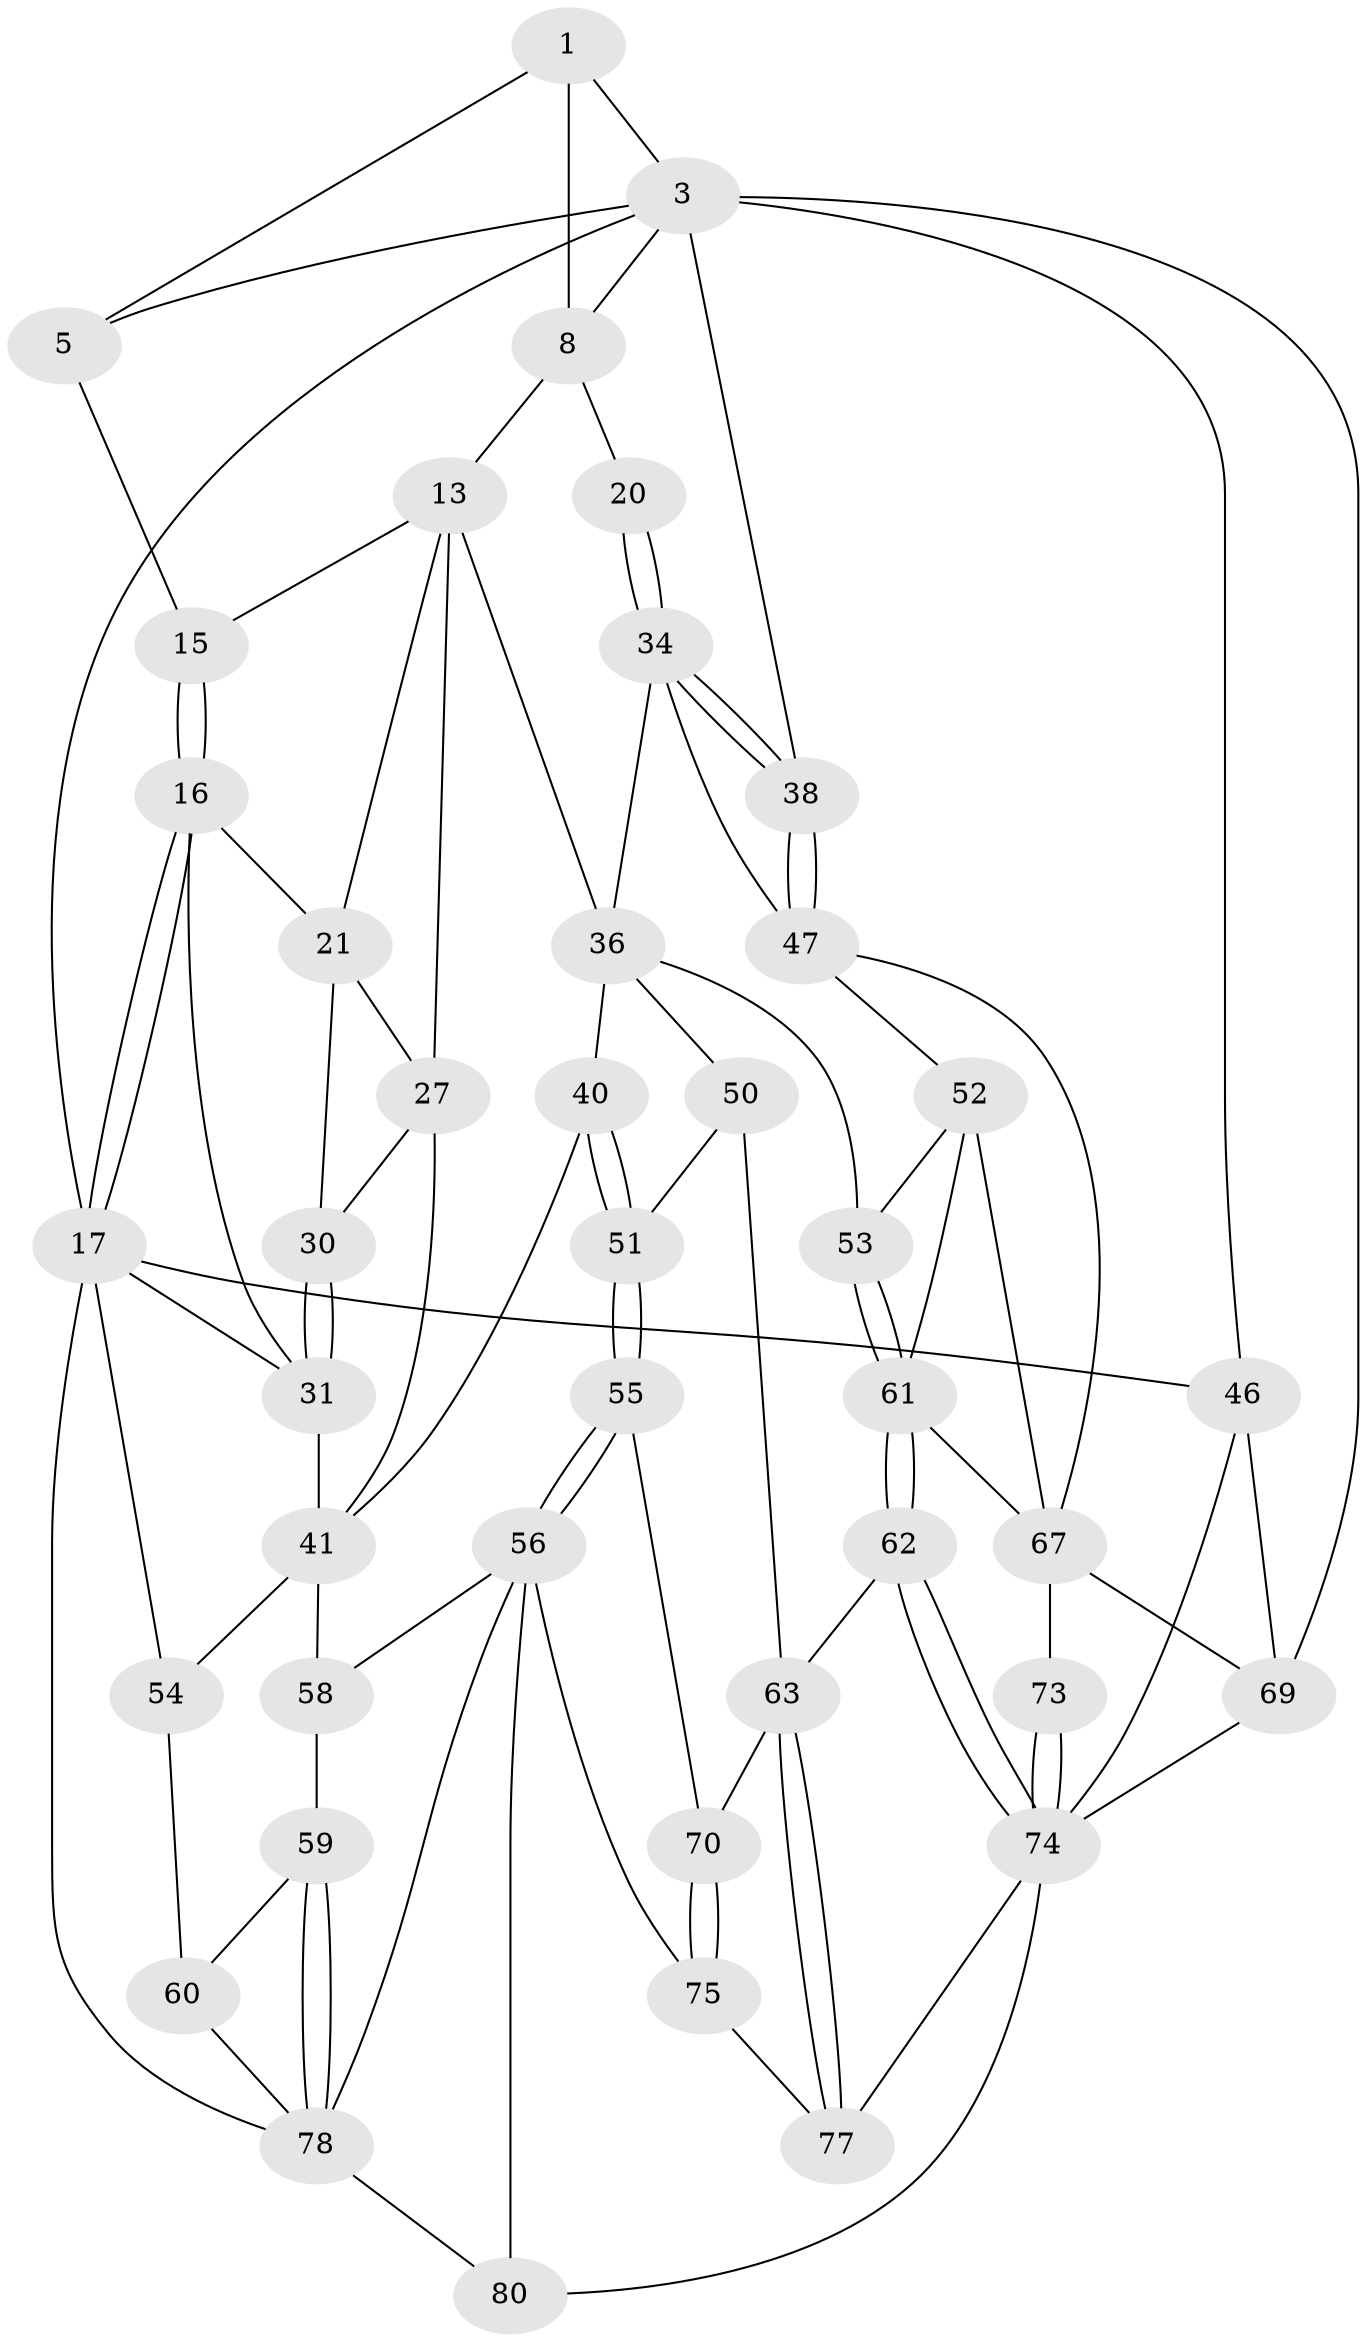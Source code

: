 // original degree distribution, {3: 0.023809523809523808, 5: 0.5476190476190477, 6: 0.20238095238095238, 4: 0.2261904761904762}
// Generated by graph-tools (version 1.1) at 2025/16/03/09/25 04:16:48]
// undirected, 42 vertices, 95 edges
graph export_dot {
graph [start="1"]
  node [color=gray90,style=filled];
  1 [pos="+0.5556939550578226+0",super="+2+6"];
  3 [pos="+1+0",super="+4+11"];
  5 [pos="+0.3430553100894206+0",super="+7"];
  8 [pos="+0.8267017386337189+0",super="+9+12"];
  13 [pos="+0.5197346026293334+0.1422709739986193",super="+19+14"];
  15 [pos="+0.39544127311138016+0.09670070457943633"];
  16 [pos="+0+0.011130138940363795",super="+24"];
  17 [pos="+0+0",super="+39"];
  20 [pos="+0.7507339816037204+0.31391242603323527"];
  21 [pos="+0.3848889717771171+0.16327518019775775",super="+22"];
  27 [pos="+0.45007475824063226+0.36216978078592216",super="+28+33"];
  30 [pos="+0.25333749322455973+0.4484823941128694"];
  31 [pos="+0.15993925348521953+0.5507390290765348",super="+32"];
  34 [pos="+0.7838635259674338+0.43600925197290397",super="+35"];
  36 [pos="+0.622989834716763+0.5723050816030931",super="+49+37"];
  38 [pos="+1+0.5245741116832687"];
  40 [pos="+0.4144657024138252+0.6281391597254268"];
  41 [pos="+0.34865019877701797+0.6084530577269628",super="+42"];
  46 [pos="+0+1"];
  47 [pos="+1+0.5389793740238529",super="+48"];
  50 [pos="+0.6129917317464912+0.7066376420416595"];
  51 [pos="+0.464093337929795+0.7222899554674044"];
  52 [pos="+0.8159222661726785+0.692923688776126",super="+65"];
  53 [pos="+0.7238087791506226+0.7099804300154923"];
  54 [pos="+0.10661632795815354+0.700915523361136"];
  55 [pos="+0.4491107947755512+0.7887147751420449"];
  56 [pos="+0.3524212054995844+0.8223985655853997",super="+76+57"];
  58 [pos="+0.3060791807010085+0.6502039475257742"];
  59 [pos="+0.19331202429197128+0.8135757427251996"];
  60 [pos="+0.13542040493006813+0.7977224413659205"];
  61 [pos="+0.7084359233354229+0.8499995693200151",super="+66"];
  62 [pos="+0.6871428935948587+0.8661255378787005"];
  63 [pos="+0.6528710114936239+0.8538158432622938",super="+64"];
  67 [pos="+0.9740791208381693+0.7595086057878266",super="+71+68"];
  69 [pos="+1+1"];
  70 [pos="+0.47361416221735+0.8160191403276118"];
  73 [pos="+0.8484770219130836+1"];
  74 [pos="+0.8310604309091738+1",super="+79"];
  75 [pos="+0.49095619140063623+0.8962566945554734"];
  77 [pos="+0.5669766496923928+0.918676654682878"];
  78 [pos="+0.26919753743017444+0.8440346442726392",super="+81"];
  80 [pos="+0.337507890752168+1"];
  1 -- 8 [weight=2];
  1 -- 3;
  1 -- 5;
  3 -- 69;
  3 -- 17;
  3 -- 5;
  3 -- 46;
  3 -- 38;
  3 -- 8;
  5 -- 15;
  8 -- 20 [weight=2];
  8 -- 13 [weight=2];
  13 -- 21 [weight=2];
  13 -- 27;
  13 -- 36;
  13 -- 15;
  15 -- 16;
  15 -- 16;
  16 -- 17;
  16 -- 17;
  16 -- 21;
  16 -- 31;
  17 -- 54;
  17 -- 78;
  17 -- 46;
  17 -- 31;
  20 -- 34;
  20 -- 34;
  21 -- 27 [weight=2];
  21 -- 30;
  27 -- 41;
  27 -- 30;
  30 -- 31;
  30 -- 31;
  31 -- 41;
  34 -- 38;
  34 -- 38;
  34 -- 36;
  34 -- 47;
  36 -- 50;
  36 -- 53;
  36 -- 40;
  38 -- 47;
  38 -- 47;
  40 -- 41;
  40 -- 51;
  40 -- 51;
  41 -- 58;
  41 -- 54;
  46 -- 69;
  46 -- 74;
  47 -- 67;
  47 -- 52;
  50 -- 51;
  50 -- 63;
  51 -- 55;
  51 -- 55;
  52 -- 53;
  52 -- 67;
  52 -- 61;
  53 -- 61;
  53 -- 61;
  54 -- 60;
  55 -- 56;
  55 -- 56;
  55 -- 70;
  56 -- 80;
  56 -- 75;
  56 -- 58;
  56 -- 78;
  58 -- 59;
  59 -- 60;
  59 -- 78;
  59 -- 78;
  60 -- 78;
  61 -- 62;
  61 -- 62;
  61 -- 67;
  62 -- 63;
  62 -- 74;
  62 -- 74;
  63 -- 77;
  63 -- 77;
  63 -- 70;
  67 -- 73 [weight=2];
  67 -- 69;
  69 -- 74;
  70 -- 75;
  70 -- 75;
  73 -- 74;
  73 -- 74;
  74 -- 80;
  74 -- 77;
  75 -- 77;
  78 -- 80;
}
